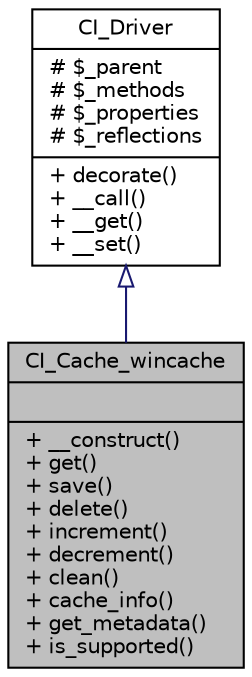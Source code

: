 digraph "CI_Cache_wincache"
{
 // LATEX_PDF_SIZE
  edge [fontname="Helvetica",fontsize="10",labelfontname="Helvetica",labelfontsize="10"];
  node [fontname="Helvetica",fontsize="10",shape=record];
  Node2 [label="{CI_Cache_wincache\n||+ __construct()\l+ get()\l+ save()\l+ delete()\l+ increment()\l+ decrement()\l+ clean()\l+ cache_info()\l+ get_metadata()\l+ is_supported()\l}",height=0.2,width=0.4,color="black", fillcolor="grey75", style="filled", fontcolor="black",tooltip=" "];
  Node3 -> Node2 [dir="back",color="midnightblue",fontsize="10",style="solid",arrowtail="onormal",fontname="Helvetica"];
  Node3 [label="{CI_Driver\n|# $_parent\l# $_methods\l# $_properties\l# $_reflections\l|+ decorate()\l+ __call()\l+ __get()\l+ __set()\l}",height=0.2,width=0.4,color="black", fillcolor="white", style="filled",URL="$class_c_i___driver.html",tooltip=" "];
}
